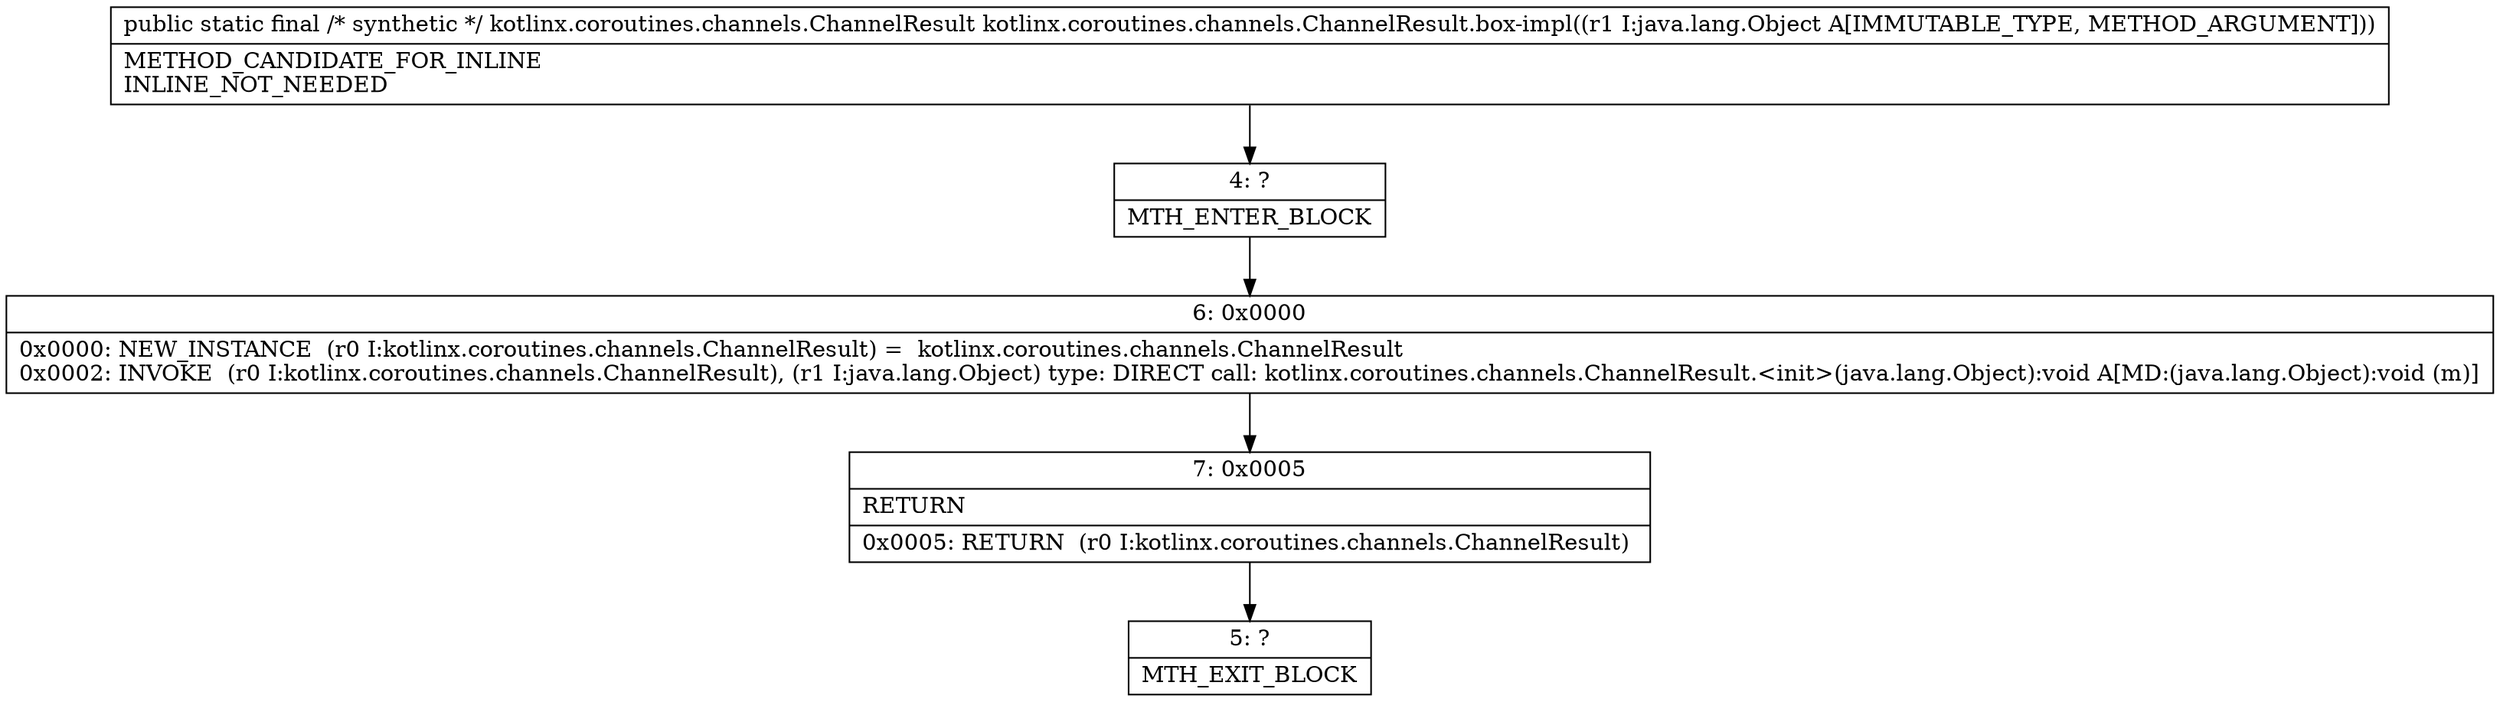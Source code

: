 digraph "CFG forkotlinx.coroutines.channels.ChannelResult.box\-impl(Ljava\/lang\/Object;)Lkotlinx\/coroutines\/channels\/ChannelResult;" {
Node_4 [shape=record,label="{4\:\ ?|MTH_ENTER_BLOCK\l}"];
Node_6 [shape=record,label="{6\:\ 0x0000|0x0000: NEW_INSTANCE  (r0 I:kotlinx.coroutines.channels.ChannelResult) =  kotlinx.coroutines.channels.ChannelResult \l0x0002: INVOKE  (r0 I:kotlinx.coroutines.channels.ChannelResult), (r1 I:java.lang.Object) type: DIRECT call: kotlinx.coroutines.channels.ChannelResult.\<init\>(java.lang.Object):void A[MD:(java.lang.Object):void (m)]\l}"];
Node_7 [shape=record,label="{7\:\ 0x0005|RETURN\l|0x0005: RETURN  (r0 I:kotlinx.coroutines.channels.ChannelResult) \l}"];
Node_5 [shape=record,label="{5\:\ ?|MTH_EXIT_BLOCK\l}"];
MethodNode[shape=record,label="{public static final \/* synthetic *\/ kotlinx.coroutines.channels.ChannelResult kotlinx.coroutines.channels.ChannelResult.box\-impl((r1 I:java.lang.Object A[IMMUTABLE_TYPE, METHOD_ARGUMENT]))  | METHOD_CANDIDATE_FOR_INLINE\lINLINE_NOT_NEEDED\l}"];
MethodNode -> Node_4;Node_4 -> Node_6;
Node_6 -> Node_7;
Node_7 -> Node_5;
}

